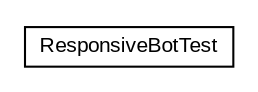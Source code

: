 #!/usr/local/bin/dot
#
# Class diagram 
# Generated by UMLGraph version 5.1 (http://www.umlgraph.org/)
#

digraph G {
	edge [fontname="arial",fontsize=10,labelfontname="arial",labelfontsize=10];
	node [fontname="arial",fontsize=10,shape=plaintext];
	nodesep=0.25;
	ranksep=0.5;
	// com.mycompany.botcontest01.ResponsiveBotTest
	c0 [label=<<table title="com.mycompany.botcontest01.ResponsiveBotTest" border="0" cellborder="1" cellspacing="0" cellpadding="2" port="p" href="./ResponsiveBotTest.html">
		<tr><td><table border="0" cellspacing="0" cellpadding="1">
<tr><td align="center" balign="center"> ResponsiveBotTest </td></tr>
		</table></td></tr>
		</table>>, fontname="arial", fontcolor="black", fontsize=10.0];
}

